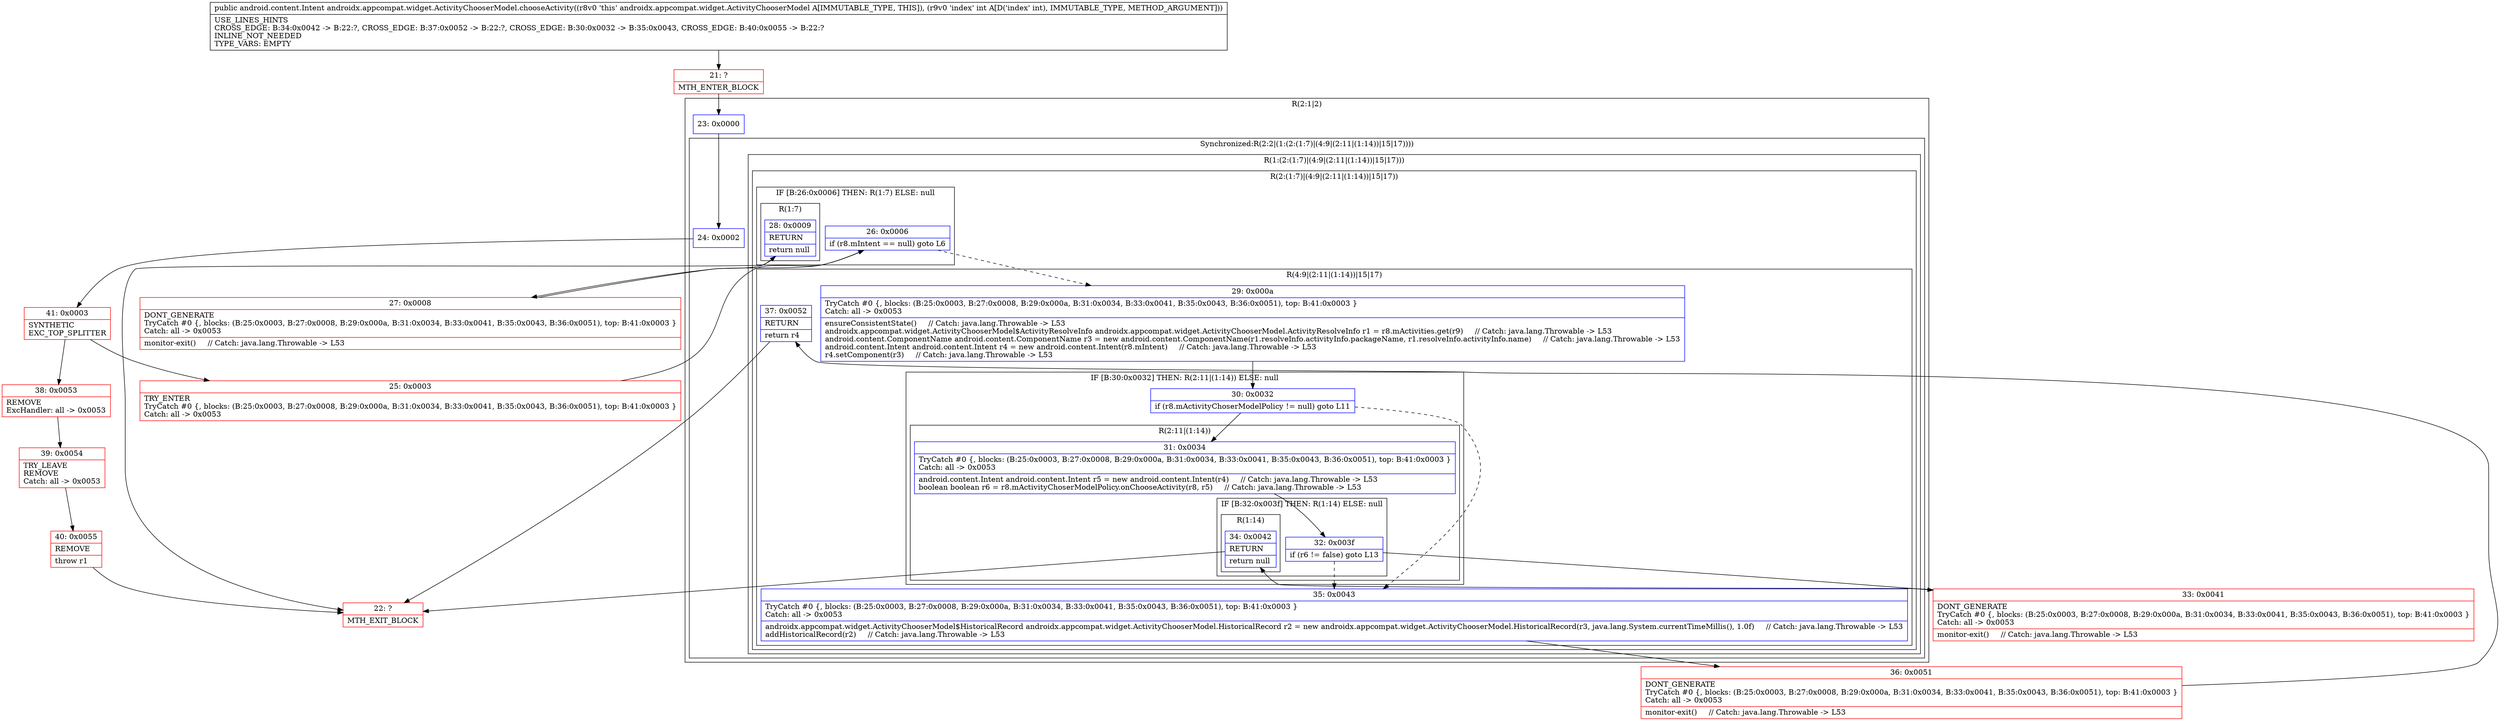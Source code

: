digraph "CFG forandroidx.appcompat.widget.ActivityChooserModel.chooseActivity(I)Landroid\/content\/Intent;" {
subgraph cluster_Region_906775051 {
label = "R(2:1|2)";
node [shape=record,color=blue];
Node_23 [shape=record,label="{23\:\ 0x0000}"];
subgraph cluster_SynchronizedRegion_459513000 {
label = "Synchronized:R(2:2|(1:(2:(1:7)|(4:9|(2:11|(1:14))|15|17))))";
node [shape=record,color=blue];
Node_24 [shape=record,label="{24\:\ 0x0002}"];
subgraph cluster_Region_1805475483 {
label = "R(1:(2:(1:7)|(4:9|(2:11|(1:14))|15|17)))";
node [shape=record,color=blue];
subgraph cluster_Region_281267262 {
label = "R(2:(1:7)|(4:9|(2:11|(1:14))|15|17))";
node [shape=record,color=blue];
subgraph cluster_IfRegion_1145798719 {
label = "IF [B:26:0x0006] THEN: R(1:7) ELSE: null";
node [shape=record,color=blue];
Node_26 [shape=record,label="{26\:\ 0x0006|if (r8.mIntent == null) goto L6\l}"];
subgraph cluster_Region_1137361602 {
label = "R(1:7)";
node [shape=record,color=blue];
Node_28 [shape=record,label="{28\:\ 0x0009|RETURN\l|return null\l}"];
}
}
subgraph cluster_Region_1916984754 {
label = "R(4:9|(2:11|(1:14))|15|17)";
node [shape=record,color=blue];
Node_29 [shape=record,label="{29\:\ 0x000a|TryCatch #0 \{, blocks: (B:25:0x0003, B:27:0x0008, B:29:0x000a, B:31:0x0034, B:33:0x0041, B:35:0x0043, B:36:0x0051), top: B:41:0x0003 \}\lCatch: all \-\> 0x0053\l|ensureConsistentState()     \/\/ Catch: java.lang.Throwable \-\> L53\landroidx.appcompat.widget.ActivityChooserModel$ActivityResolveInfo androidx.appcompat.widget.ActivityChooserModel.ActivityResolveInfo r1 = r8.mActivities.get(r9)     \/\/ Catch: java.lang.Throwable \-\> L53\landroid.content.ComponentName android.content.ComponentName r3 = new android.content.ComponentName(r1.resolveInfo.activityInfo.packageName, r1.resolveInfo.activityInfo.name)     \/\/ Catch: java.lang.Throwable \-\> L53\landroid.content.Intent android.content.Intent r4 = new android.content.Intent(r8.mIntent)     \/\/ Catch: java.lang.Throwable \-\> L53\lr4.setComponent(r3)     \/\/ Catch: java.lang.Throwable \-\> L53\l}"];
subgraph cluster_IfRegion_1109538214 {
label = "IF [B:30:0x0032] THEN: R(2:11|(1:14)) ELSE: null";
node [shape=record,color=blue];
Node_30 [shape=record,label="{30\:\ 0x0032|if (r8.mActivityChoserModelPolicy != null) goto L11\l}"];
subgraph cluster_Region_790655695 {
label = "R(2:11|(1:14))";
node [shape=record,color=blue];
Node_31 [shape=record,label="{31\:\ 0x0034|TryCatch #0 \{, blocks: (B:25:0x0003, B:27:0x0008, B:29:0x000a, B:31:0x0034, B:33:0x0041, B:35:0x0043, B:36:0x0051), top: B:41:0x0003 \}\lCatch: all \-\> 0x0053\l|android.content.Intent android.content.Intent r5 = new android.content.Intent(r4)     \/\/ Catch: java.lang.Throwable \-\> L53\lboolean boolean r6 = r8.mActivityChoserModelPolicy.onChooseActivity(r8, r5)     \/\/ Catch: java.lang.Throwable \-\> L53\l}"];
subgraph cluster_IfRegion_712271787 {
label = "IF [B:32:0x003f] THEN: R(1:14) ELSE: null";
node [shape=record,color=blue];
Node_32 [shape=record,label="{32\:\ 0x003f|if (r6 != false) goto L13\l}"];
subgraph cluster_Region_1284416480 {
label = "R(1:14)";
node [shape=record,color=blue];
Node_34 [shape=record,label="{34\:\ 0x0042|RETURN\l|return null\l}"];
}
}
}
}
Node_35 [shape=record,label="{35\:\ 0x0043|TryCatch #0 \{, blocks: (B:25:0x0003, B:27:0x0008, B:29:0x000a, B:31:0x0034, B:33:0x0041, B:35:0x0043, B:36:0x0051), top: B:41:0x0003 \}\lCatch: all \-\> 0x0053\l|androidx.appcompat.widget.ActivityChooserModel$HistoricalRecord androidx.appcompat.widget.ActivityChooserModel.HistoricalRecord r2 = new androidx.appcompat.widget.ActivityChooserModel.HistoricalRecord(r3, java.lang.System.currentTimeMillis(), 1.0f)     \/\/ Catch: java.lang.Throwable \-\> L53\laddHistoricalRecord(r2)     \/\/ Catch: java.lang.Throwable \-\> L53\l}"];
Node_37 [shape=record,label="{37\:\ 0x0052|RETURN\l|return r4\l}"];
}
}
}
}
}
Node_21 [shape=record,color=red,label="{21\:\ ?|MTH_ENTER_BLOCK\l}"];
Node_41 [shape=record,color=red,label="{41\:\ 0x0003|SYNTHETIC\lEXC_TOP_SPLITTER\l}"];
Node_25 [shape=record,color=red,label="{25\:\ 0x0003|TRY_ENTER\lTryCatch #0 \{, blocks: (B:25:0x0003, B:27:0x0008, B:29:0x000a, B:31:0x0034, B:33:0x0041, B:35:0x0043, B:36:0x0051), top: B:41:0x0003 \}\lCatch: all \-\> 0x0053\l}"];
Node_27 [shape=record,color=red,label="{27\:\ 0x0008|DONT_GENERATE\lTryCatch #0 \{, blocks: (B:25:0x0003, B:27:0x0008, B:29:0x000a, B:31:0x0034, B:33:0x0041, B:35:0x0043, B:36:0x0051), top: B:41:0x0003 \}\lCatch: all \-\> 0x0053\l|monitor\-exit()     \/\/ Catch: java.lang.Throwable \-\> L53\l}"];
Node_22 [shape=record,color=red,label="{22\:\ ?|MTH_EXIT_BLOCK\l}"];
Node_33 [shape=record,color=red,label="{33\:\ 0x0041|DONT_GENERATE\lTryCatch #0 \{, blocks: (B:25:0x0003, B:27:0x0008, B:29:0x000a, B:31:0x0034, B:33:0x0041, B:35:0x0043, B:36:0x0051), top: B:41:0x0003 \}\lCatch: all \-\> 0x0053\l|monitor\-exit()     \/\/ Catch: java.lang.Throwable \-\> L53\l}"];
Node_36 [shape=record,color=red,label="{36\:\ 0x0051|DONT_GENERATE\lTryCatch #0 \{, blocks: (B:25:0x0003, B:27:0x0008, B:29:0x000a, B:31:0x0034, B:33:0x0041, B:35:0x0043, B:36:0x0051), top: B:41:0x0003 \}\lCatch: all \-\> 0x0053\l|monitor\-exit()     \/\/ Catch: java.lang.Throwable \-\> L53\l}"];
Node_38 [shape=record,color=red,label="{38\:\ 0x0053|REMOVE\lExcHandler: all \-\> 0x0053\l}"];
Node_39 [shape=record,color=red,label="{39\:\ 0x0054|TRY_LEAVE\lREMOVE\lCatch: all \-\> 0x0053\l}"];
Node_40 [shape=record,color=red,label="{40\:\ 0x0055|REMOVE\l|throw r1\l}"];
MethodNode[shape=record,label="{public android.content.Intent androidx.appcompat.widget.ActivityChooserModel.chooseActivity((r8v0 'this' androidx.appcompat.widget.ActivityChooserModel A[IMMUTABLE_TYPE, THIS]), (r9v0 'index' int A[D('index' int), IMMUTABLE_TYPE, METHOD_ARGUMENT]))  | USE_LINES_HINTS\lCROSS_EDGE: B:34:0x0042 \-\> B:22:?, CROSS_EDGE: B:37:0x0052 \-\> B:22:?, CROSS_EDGE: B:30:0x0032 \-\> B:35:0x0043, CROSS_EDGE: B:40:0x0055 \-\> B:22:?\lINLINE_NOT_NEEDED\lTYPE_VARS: EMPTY\l}"];
MethodNode -> Node_21;Node_23 -> Node_24;
Node_24 -> Node_41;
Node_26 -> Node_27;
Node_26 -> Node_29[style=dashed];
Node_28 -> Node_22;
Node_29 -> Node_30;
Node_30 -> Node_31;
Node_30 -> Node_35[style=dashed];
Node_31 -> Node_32;
Node_32 -> Node_33;
Node_32 -> Node_35[style=dashed];
Node_34 -> Node_22;
Node_35 -> Node_36;
Node_37 -> Node_22;
Node_21 -> Node_23;
Node_41 -> Node_25;
Node_41 -> Node_38;
Node_25 -> Node_26;
Node_27 -> Node_28;
Node_33 -> Node_34;
Node_36 -> Node_37;
Node_38 -> Node_39;
Node_39 -> Node_40;
Node_40 -> Node_22;
}

